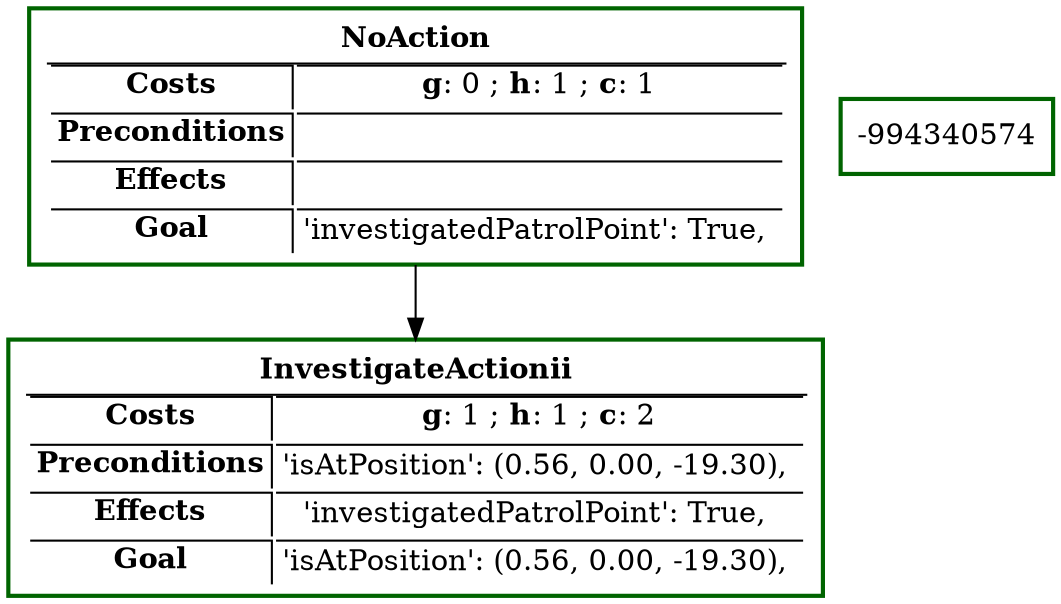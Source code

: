
digraph {

node [shape=box]

-2064747458 [label=<
<table border='0' color='black' fontcolor='#F5F5F5'>
    <tr> <td colspan='2'><b>NoAction</b></td> </tr>
    <hr/>
    <tr align='left'> <td border='1' sides='rt'><b>Costs</b></td>           <td border='1' sides='t'><b>g</b>: 0 ; <b>h</b>: 1 ; <b>c</b>: 1</td> </tr>
    <tr align='left'> <td border='1' sides='rt'><b>Preconditions</b></td>   <td border='1' sides='t'></td> </tr>
    <tr align='left'> <td border='1' sides='rt'><b>Effects</b></td>         <td border='1' sides='t'></td> </tr>
    <tr align='left'> <td border='1' sides='rt'><b>Goal</b></td>            <td border='1' sides='t'>'investigatedPatrolPoint': True, </td> </tr>
</table>
>]
-1529544016 [label=<
<table border='0' color='black' fontcolor='#F5F5F5'>
    <tr> <td colspan='2'><b>InvestigateActionii</b></td> </tr>
    <hr/>
    <tr align='left'> <td border='1' sides='rt'><b>Costs</b></td>           <td border='1' sides='t'><b>g</b>: 1 ; <b>h</b>: 1 ; <b>c</b>: 2</td> </tr>
    <tr align='left'> <td border='1' sides='rt'><b>Preconditions</b></td>   <td border='1' sides='t'>'isAtPosition': (0.56, 0.00, -19.30), </td> </tr>
    <tr align='left'> <td border='1' sides='rt'><b>Effects</b></td>         <td border='1' sides='t'>'investigatedPatrolPoint': True, </td> </tr>
    <tr align='left'> <td border='1' sides='rt'><b>Goal</b></td>            <td border='1' sides='t'>'isAtPosition': (0.56, 0.00, -19.30), </td> </tr>
</table>
>]
-994340574 [style="bold" color="darkgreen"]
-1529544016 [style="bold" color="darkgreen"]
-2064747458 [style="bold" color="darkgreen"]

-2064747458 -> -1529544016

}

